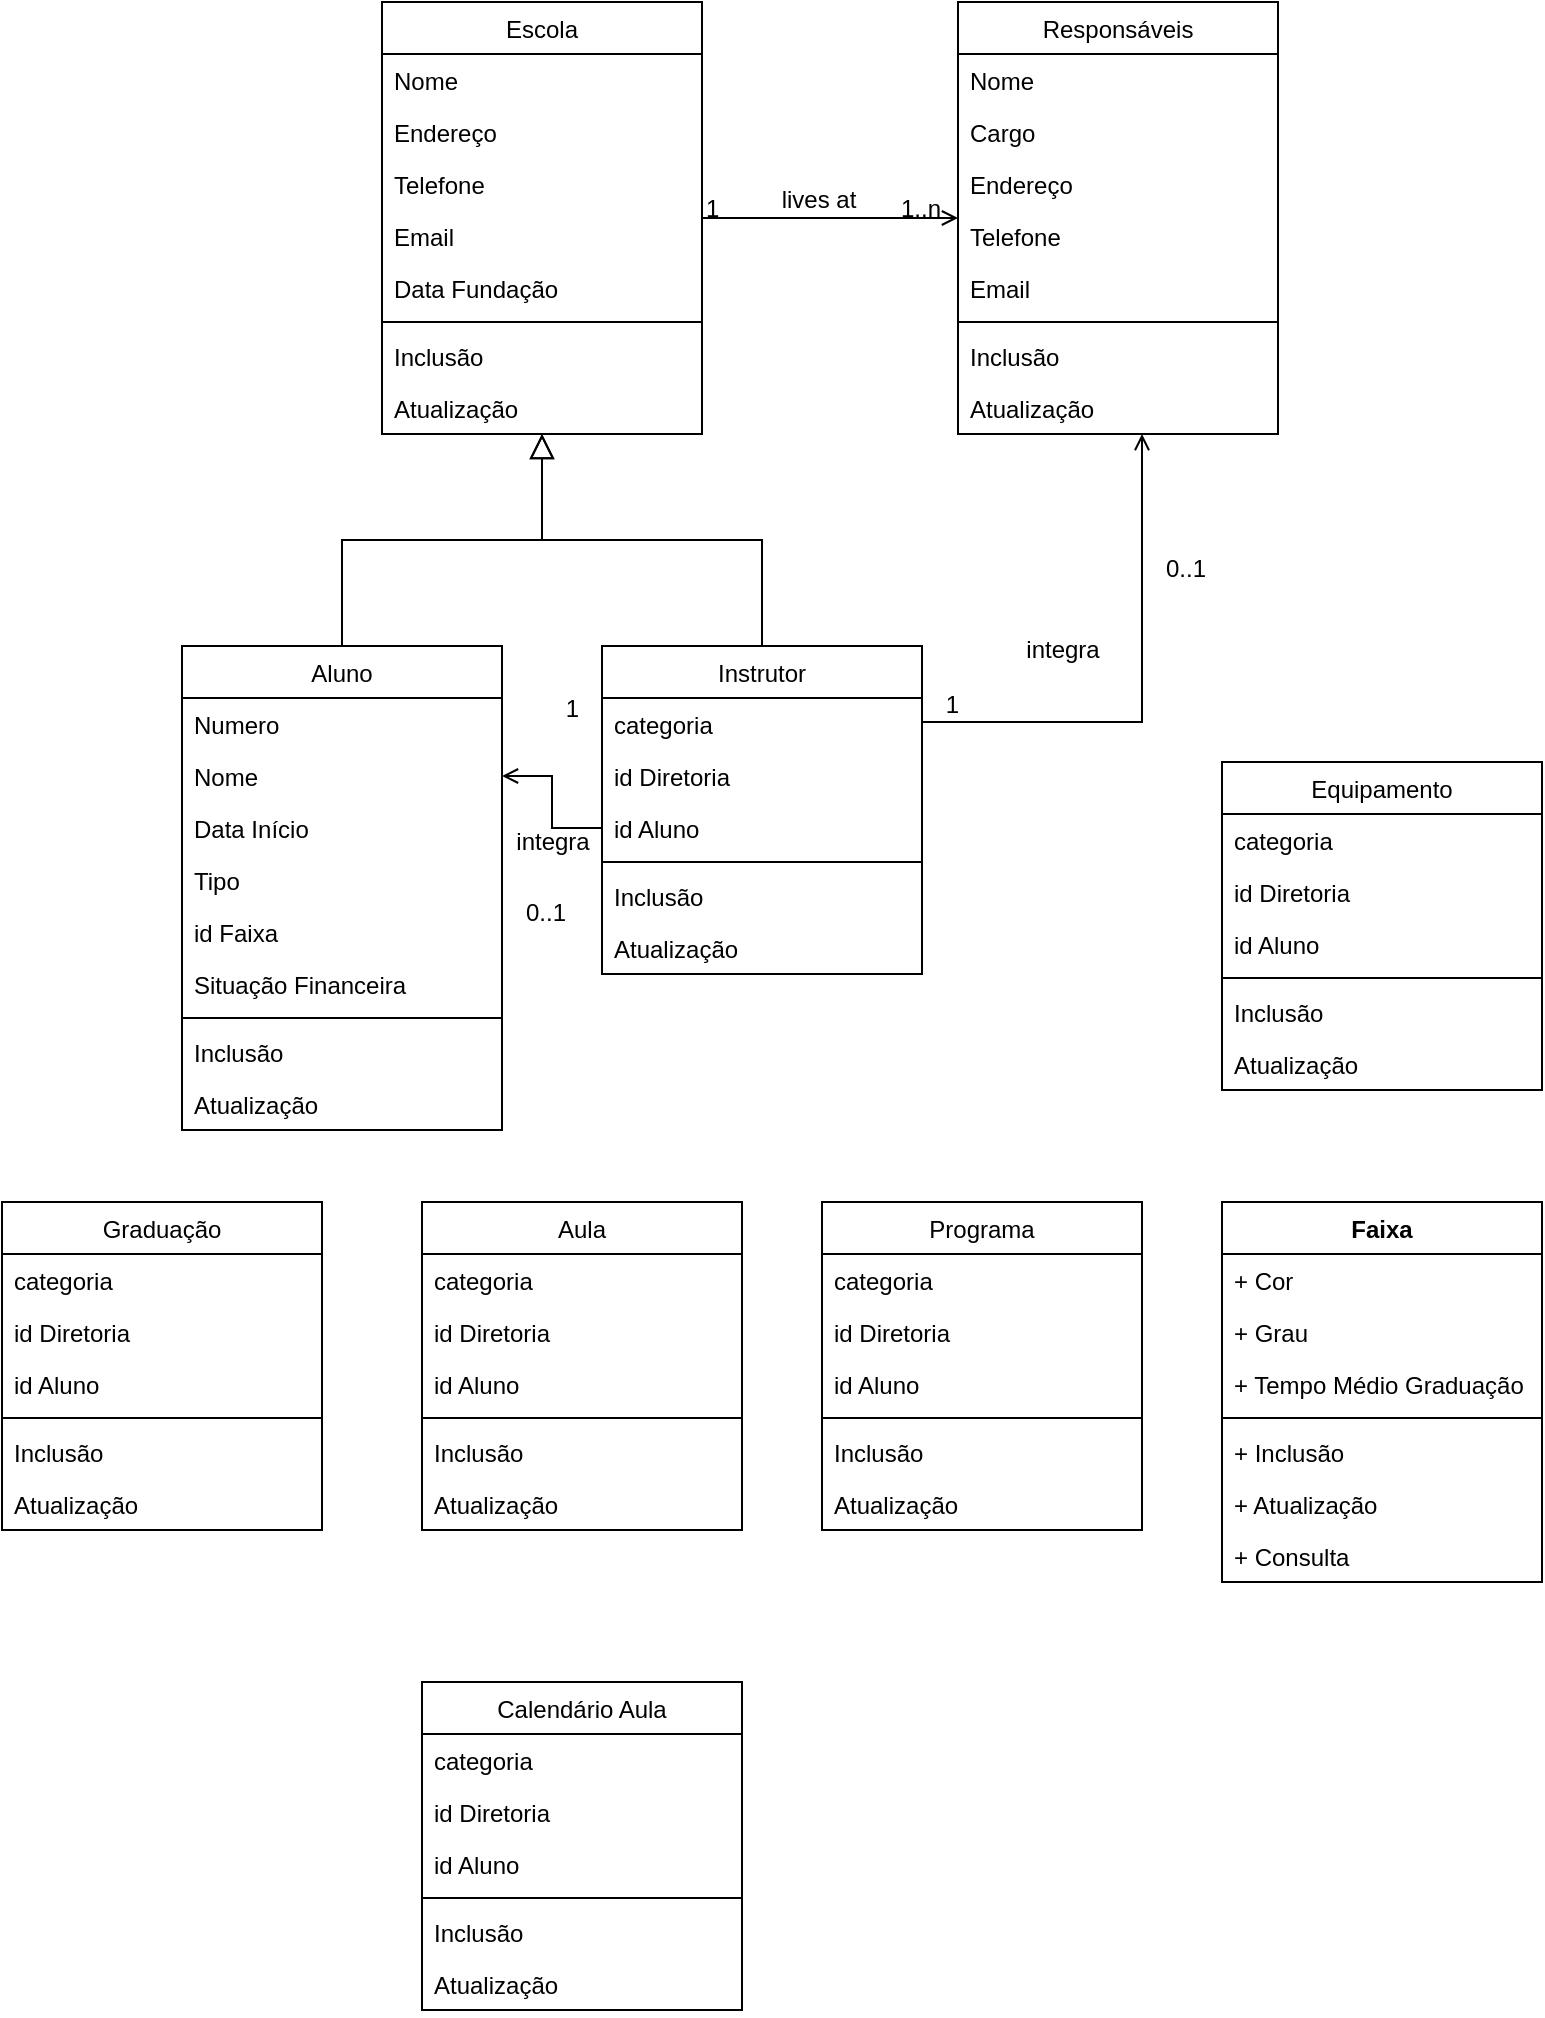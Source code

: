 <mxfile version="18.0.6" type="device"><diagram id="C5RBs43oDa-KdzZeNtuy" name="Page-1"><mxGraphModel dx="1102" dy="857" grid="1" gridSize="10" guides="1" tooltips="1" connect="1" arrows="1" fold="1" page="1" pageScale="1" pageWidth="827" pageHeight="1169" math="0" shadow="0"><root><mxCell id="WIyWlLk6GJQsqaUBKTNV-0"/><mxCell id="WIyWlLk6GJQsqaUBKTNV-1" parent="WIyWlLk6GJQsqaUBKTNV-0"/><mxCell id="zkfFHV4jXpPFQw0GAbJ--0" value="Escola" style="swimlane;fontStyle=0;align=center;verticalAlign=top;childLayout=stackLayout;horizontal=1;startSize=26;horizontalStack=0;resizeParent=1;resizeLast=0;collapsible=1;marginBottom=0;rounded=0;shadow=0;strokeWidth=1;" parent="WIyWlLk6GJQsqaUBKTNV-1" vertex="1"><mxGeometry x="220" y="120" width="160" height="216" as="geometry"><mxRectangle x="230" y="140" width="160" height="26" as="alternateBounds"/></mxGeometry></mxCell><mxCell id="zkfFHV4jXpPFQw0GAbJ--1" value="Nome" style="text;align=left;verticalAlign=top;spacingLeft=4;spacingRight=4;overflow=hidden;rotatable=0;points=[[0,0.5],[1,0.5]];portConstraint=eastwest;" parent="zkfFHV4jXpPFQw0GAbJ--0" vertex="1"><mxGeometry y="26" width="160" height="26" as="geometry"/></mxCell><mxCell id="zkfFHV4jXpPFQw0GAbJ--2" value="Endereço" style="text;align=left;verticalAlign=top;spacingLeft=4;spacingRight=4;overflow=hidden;rotatable=0;points=[[0,0.5],[1,0.5]];portConstraint=eastwest;rounded=0;shadow=0;html=0;" parent="zkfFHV4jXpPFQw0GAbJ--0" vertex="1"><mxGeometry y="52" width="160" height="26" as="geometry"/></mxCell><mxCell id="zkfFHV4jXpPFQw0GAbJ--3" value="Telefone" style="text;align=left;verticalAlign=top;spacingLeft=4;spacingRight=4;overflow=hidden;rotatable=0;points=[[0,0.5],[1,0.5]];portConstraint=eastwest;rounded=0;shadow=0;html=0;" parent="zkfFHV4jXpPFQw0GAbJ--0" vertex="1"><mxGeometry y="78" width="160" height="26" as="geometry"/></mxCell><mxCell id="xUo2ftf9a0GuHG7YRG0D-17" value="Email" style="text;align=left;verticalAlign=top;spacingLeft=4;spacingRight=4;overflow=hidden;rotatable=0;points=[[0,0.5],[1,0.5]];portConstraint=eastwest;rounded=0;shadow=0;html=0;" parent="zkfFHV4jXpPFQw0GAbJ--0" vertex="1"><mxGeometry y="104" width="160" height="26" as="geometry"/></mxCell><mxCell id="xUo2ftf9a0GuHG7YRG0D-16" value="Data Fundação" style="text;align=left;verticalAlign=top;spacingLeft=4;spacingRight=4;overflow=hidden;rotatable=0;points=[[0,0.5],[1,0.5]];portConstraint=eastwest;rounded=0;shadow=0;html=0;" parent="zkfFHV4jXpPFQw0GAbJ--0" vertex="1"><mxGeometry y="130" width="160" height="26" as="geometry"/></mxCell><mxCell id="zkfFHV4jXpPFQw0GAbJ--4" value="" style="line;html=1;strokeWidth=1;align=left;verticalAlign=middle;spacingTop=-1;spacingLeft=3;spacingRight=3;rotatable=0;labelPosition=right;points=[];portConstraint=eastwest;" parent="zkfFHV4jXpPFQw0GAbJ--0" vertex="1"><mxGeometry y="156" width="160" height="8" as="geometry"/></mxCell><mxCell id="xUo2ftf9a0GuHG7YRG0D-18" value="Inclusão" style="text;align=left;verticalAlign=top;spacingLeft=4;spacingRight=4;overflow=hidden;rotatable=0;points=[[0,0.5],[1,0.5]];portConstraint=eastwest;" parent="zkfFHV4jXpPFQw0GAbJ--0" vertex="1"><mxGeometry y="164" width="160" height="26" as="geometry"/></mxCell><mxCell id="zkfFHV4jXpPFQw0GAbJ--5" value="Atualização" style="text;align=left;verticalAlign=top;spacingLeft=4;spacingRight=4;overflow=hidden;rotatable=0;points=[[0,0.5],[1,0.5]];portConstraint=eastwest;" parent="zkfFHV4jXpPFQw0GAbJ--0" vertex="1"><mxGeometry y="190" width="160" height="26" as="geometry"/></mxCell><mxCell id="zkfFHV4jXpPFQw0GAbJ--6" value="Aluno" style="swimlane;fontStyle=0;align=center;verticalAlign=top;childLayout=stackLayout;horizontal=1;startSize=26;horizontalStack=0;resizeParent=1;resizeLast=0;collapsible=1;marginBottom=0;rounded=0;shadow=0;strokeWidth=1;" parent="WIyWlLk6GJQsqaUBKTNV-1" vertex="1"><mxGeometry x="120" y="442" width="160" height="242" as="geometry"><mxRectangle x="130" y="380" width="160" height="26" as="alternateBounds"/></mxGeometry></mxCell><mxCell id="zkfFHV4jXpPFQw0GAbJ--7" value="Numero" style="text;align=left;verticalAlign=top;spacingLeft=4;spacingRight=4;overflow=hidden;rotatable=0;points=[[0,0.5],[1,0.5]];portConstraint=eastwest;" parent="zkfFHV4jXpPFQw0GAbJ--6" vertex="1"><mxGeometry y="26" width="160" height="26" as="geometry"/></mxCell><mxCell id="zkfFHV4jXpPFQw0GAbJ--8" value="Nome" style="text;align=left;verticalAlign=top;spacingLeft=4;spacingRight=4;overflow=hidden;rotatable=0;points=[[0,0.5],[1,0.5]];portConstraint=eastwest;rounded=0;shadow=0;html=0;" parent="zkfFHV4jXpPFQw0GAbJ--6" vertex="1"><mxGeometry y="52" width="160" height="26" as="geometry"/></mxCell><mxCell id="xUo2ftf9a0GuHG7YRG0D-12" value="Data Início" style="text;align=left;verticalAlign=top;spacingLeft=4;spacingRight=4;overflow=hidden;rotatable=0;points=[[0,0.5],[1,0.5]];portConstraint=eastwest;rounded=0;shadow=0;html=0;" parent="zkfFHV4jXpPFQw0GAbJ--6" vertex="1"><mxGeometry y="78" width="160" height="26" as="geometry"/></mxCell><mxCell id="xUo2ftf9a0GuHG7YRG0D-14" value="Tipo" style="text;align=left;verticalAlign=top;spacingLeft=4;spacingRight=4;overflow=hidden;rotatable=0;points=[[0,0.5],[1,0.5]];portConstraint=eastwest;rounded=0;shadow=0;html=0;" parent="zkfFHV4jXpPFQw0GAbJ--6" vertex="1"><mxGeometry y="104" width="160" height="26" as="geometry"/></mxCell><mxCell id="xUo2ftf9a0GuHG7YRG0D-13" value="id Faixa" style="text;align=left;verticalAlign=top;spacingLeft=4;spacingRight=4;overflow=hidden;rotatable=0;points=[[0,0.5],[1,0.5]];portConstraint=eastwest;rounded=0;shadow=0;html=0;" parent="zkfFHV4jXpPFQw0GAbJ--6" vertex="1"><mxGeometry y="130" width="160" height="26" as="geometry"/></mxCell><mxCell id="xUo2ftf9a0GuHG7YRG0D-15" value="Situação Financeira" style="text;align=left;verticalAlign=top;spacingLeft=4;spacingRight=4;overflow=hidden;rotatable=0;points=[[0,0.5],[1,0.5]];portConstraint=eastwest;rounded=0;shadow=0;html=0;" parent="zkfFHV4jXpPFQw0GAbJ--6" vertex="1"><mxGeometry y="156" width="160" height="26" as="geometry"/></mxCell><mxCell id="zkfFHV4jXpPFQw0GAbJ--9" value="" style="line;html=1;strokeWidth=1;align=left;verticalAlign=middle;spacingTop=-1;spacingLeft=3;spacingRight=3;rotatable=0;labelPosition=right;points=[];portConstraint=eastwest;" parent="zkfFHV4jXpPFQw0GAbJ--6" vertex="1"><mxGeometry y="182" width="160" height="8" as="geometry"/></mxCell><mxCell id="zkfFHV4jXpPFQw0GAbJ--11" value="Inclusão" style="text;align=left;verticalAlign=top;spacingLeft=4;spacingRight=4;overflow=hidden;rotatable=0;points=[[0,0.5],[1,0.5]];portConstraint=eastwest;" parent="zkfFHV4jXpPFQw0GAbJ--6" vertex="1"><mxGeometry y="190" width="160" height="26" as="geometry"/></mxCell><mxCell id="zkfFHV4jXpPFQw0GAbJ--10" value="Atualização" style="text;align=left;verticalAlign=top;spacingLeft=4;spacingRight=4;overflow=hidden;rotatable=0;points=[[0,0.5],[1,0.5]];portConstraint=eastwest;fontStyle=0" parent="zkfFHV4jXpPFQw0GAbJ--6" vertex="1"><mxGeometry y="216" width="160" height="26" as="geometry"/></mxCell><mxCell id="zkfFHV4jXpPFQw0GAbJ--12" value="" style="endArrow=block;endSize=10;endFill=0;shadow=0;strokeWidth=1;rounded=0;edgeStyle=elbowEdgeStyle;elbow=vertical;" parent="WIyWlLk6GJQsqaUBKTNV-1" source="zkfFHV4jXpPFQw0GAbJ--6" target="zkfFHV4jXpPFQw0GAbJ--0" edge="1"><mxGeometry width="160" relative="1" as="geometry"><mxPoint x="200" y="203" as="sourcePoint"/><mxPoint x="200" y="203" as="targetPoint"/></mxGeometry></mxCell><mxCell id="zkfFHV4jXpPFQw0GAbJ--13" value="Instrutor" style="swimlane;fontStyle=0;align=center;verticalAlign=top;childLayout=stackLayout;horizontal=1;startSize=26;horizontalStack=0;resizeParent=1;resizeLast=0;collapsible=1;marginBottom=0;rounded=0;shadow=0;strokeWidth=1;" parent="WIyWlLk6GJQsqaUBKTNV-1" vertex="1"><mxGeometry x="330" y="442" width="160" height="164" as="geometry"><mxRectangle x="340" y="380" width="170" height="26" as="alternateBounds"/></mxGeometry></mxCell><mxCell id="xUo2ftf9a0GuHG7YRG0D-32" value="categoria" style="text;align=left;verticalAlign=top;spacingLeft=4;spacingRight=4;overflow=hidden;rotatable=0;points=[[0,0.5],[1,0.5]];portConstraint=eastwest;" parent="zkfFHV4jXpPFQw0GAbJ--13" vertex="1"><mxGeometry y="26" width="160" height="26" as="geometry"/></mxCell><mxCell id="xUo2ftf9a0GuHG7YRG0D-33" value="id Diretoria" style="text;align=left;verticalAlign=top;spacingLeft=4;spacingRight=4;overflow=hidden;rotatable=0;points=[[0,0.5],[1,0.5]];portConstraint=eastwest;" parent="zkfFHV4jXpPFQw0GAbJ--13" vertex="1"><mxGeometry y="52" width="160" height="26" as="geometry"/></mxCell><mxCell id="zkfFHV4jXpPFQw0GAbJ--14" value="id Aluno" style="text;align=left;verticalAlign=top;spacingLeft=4;spacingRight=4;overflow=hidden;rotatable=0;points=[[0,0.5],[1,0.5]];portConstraint=eastwest;" parent="zkfFHV4jXpPFQw0GAbJ--13" vertex="1"><mxGeometry y="78" width="160" height="26" as="geometry"/></mxCell><mxCell id="zkfFHV4jXpPFQw0GAbJ--15" value="" style="line;html=1;strokeWidth=1;align=left;verticalAlign=middle;spacingTop=-1;spacingLeft=3;spacingRight=3;rotatable=0;labelPosition=right;points=[];portConstraint=eastwest;" parent="zkfFHV4jXpPFQw0GAbJ--13" vertex="1"><mxGeometry y="104" width="160" height="8" as="geometry"/></mxCell><mxCell id="xUo2ftf9a0GuHG7YRG0D-19" value="Inclusão" style="text;align=left;verticalAlign=top;spacingLeft=4;spacingRight=4;overflow=hidden;rotatable=0;points=[[0,0.5],[1,0.5]];portConstraint=eastwest;" parent="zkfFHV4jXpPFQw0GAbJ--13" vertex="1"><mxGeometry y="112" width="160" height="26" as="geometry"/></mxCell><mxCell id="xUo2ftf9a0GuHG7YRG0D-20" value="Atualização" style="text;align=left;verticalAlign=top;spacingLeft=4;spacingRight=4;overflow=hidden;rotatable=0;points=[[0,0.5],[1,0.5]];portConstraint=eastwest;fontStyle=0" parent="zkfFHV4jXpPFQw0GAbJ--13" vertex="1"><mxGeometry y="138" width="160" height="26" as="geometry"/></mxCell><mxCell id="zkfFHV4jXpPFQw0GAbJ--16" value="" style="endArrow=block;endSize=10;endFill=0;shadow=0;strokeWidth=1;rounded=0;edgeStyle=elbowEdgeStyle;elbow=vertical;" parent="WIyWlLk6GJQsqaUBKTNV-1" source="zkfFHV4jXpPFQw0GAbJ--13" target="zkfFHV4jXpPFQw0GAbJ--0" edge="1"><mxGeometry width="160" relative="1" as="geometry"><mxPoint x="210" y="373" as="sourcePoint"/><mxPoint x="310" y="271" as="targetPoint"/></mxGeometry></mxCell><mxCell id="zkfFHV4jXpPFQw0GAbJ--17" value="Responsáveis" style="swimlane;fontStyle=0;align=center;verticalAlign=top;childLayout=stackLayout;horizontal=1;startSize=26;horizontalStack=0;resizeParent=1;resizeLast=0;collapsible=1;marginBottom=0;rounded=0;shadow=0;strokeWidth=1;" parent="WIyWlLk6GJQsqaUBKTNV-1" vertex="1"><mxGeometry x="508" y="120" width="160" height="216" as="geometry"><mxRectangle x="550" y="140" width="160" height="26" as="alternateBounds"/></mxGeometry></mxCell><mxCell id="zkfFHV4jXpPFQw0GAbJ--18" value="Nome" style="text;align=left;verticalAlign=top;spacingLeft=4;spacingRight=4;overflow=hidden;rotatable=0;points=[[0,0.5],[1,0.5]];portConstraint=eastwest;" parent="zkfFHV4jXpPFQw0GAbJ--17" vertex="1"><mxGeometry y="26" width="160" height="26" as="geometry"/></mxCell><mxCell id="zkfFHV4jXpPFQw0GAbJ--19" value="Cargo" style="text;align=left;verticalAlign=top;spacingLeft=4;spacingRight=4;overflow=hidden;rotatable=0;points=[[0,0.5],[1,0.5]];portConstraint=eastwest;rounded=0;shadow=0;html=0;" parent="zkfFHV4jXpPFQw0GAbJ--17" vertex="1"><mxGeometry y="52" width="160" height="26" as="geometry"/></mxCell><mxCell id="zkfFHV4jXpPFQw0GAbJ--20" value="Endereço" style="text;align=left;verticalAlign=top;spacingLeft=4;spacingRight=4;overflow=hidden;rotatable=0;points=[[0,0.5],[1,0.5]];portConstraint=eastwest;rounded=0;shadow=0;html=0;" parent="zkfFHV4jXpPFQw0GAbJ--17" vertex="1"><mxGeometry y="78" width="160" height="26" as="geometry"/></mxCell><mxCell id="zkfFHV4jXpPFQw0GAbJ--21" value="Telefone" style="text;align=left;verticalAlign=top;spacingLeft=4;spacingRight=4;overflow=hidden;rotatable=0;points=[[0,0.5],[1,0.5]];portConstraint=eastwest;rounded=0;shadow=0;html=0;" parent="zkfFHV4jXpPFQw0GAbJ--17" vertex="1"><mxGeometry y="104" width="160" height="26" as="geometry"/></mxCell><mxCell id="zkfFHV4jXpPFQw0GAbJ--22" value="Email" style="text;align=left;verticalAlign=top;spacingLeft=4;spacingRight=4;overflow=hidden;rotatable=0;points=[[0,0.5],[1,0.5]];portConstraint=eastwest;rounded=0;shadow=0;html=0;" parent="zkfFHV4jXpPFQw0GAbJ--17" vertex="1"><mxGeometry y="130" width="160" height="26" as="geometry"/></mxCell><mxCell id="zkfFHV4jXpPFQw0GAbJ--23" value="" style="line;html=1;strokeWidth=1;align=left;verticalAlign=middle;spacingTop=-1;spacingLeft=3;spacingRight=3;rotatable=0;labelPosition=right;points=[];portConstraint=eastwest;" parent="zkfFHV4jXpPFQw0GAbJ--17" vertex="1"><mxGeometry y="156" width="160" height="8" as="geometry"/></mxCell><mxCell id="xUo2ftf9a0GuHG7YRG0D-21" value="Inclusão" style="text;align=left;verticalAlign=top;spacingLeft=4;spacingRight=4;overflow=hidden;rotatable=0;points=[[0,0.5],[1,0.5]];portConstraint=eastwest;" parent="zkfFHV4jXpPFQw0GAbJ--17" vertex="1"><mxGeometry y="164" width="160" height="26" as="geometry"/></mxCell><mxCell id="xUo2ftf9a0GuHG7YRG0D-22" value="Atualização" style="text;align=left;verticalAlign=top;spacingLeft=4;spacingRight=4;overflow=hidden;rotatable=0;points=[[0,0.5],[1,0.5]];portConstraint=eastwest;" parent="zkfFHV4jXpPFQw0GAbJ--17" vertex="1"><mxGeometry y="190" width="160" height="26" as="geometry"/></mxCell><mxCell id="zkfFHV4jXpPFQw0GAbJ--26" value="" style="endArrow=open;shadow=0;strokeWidth=1;rounded=0;endFill=1;edgeStyle=elbowEdgeStyle;elbow=vertical;" parent="WIyWlLk6GJQsqaUBKTNV-1" source="zkfFHV4jXpPFQw0GAbJ--0" target="zkfFHV4jXpPFQw0GAbJ--17" edge="1"><mxGeometry x="0.5" y="41" relative="1" as="geometry"><mxPoint x="380" y="192" as="sourcePoint"/><mxPoint x="540" y="192" as="targetPoint"/><mxPoint x="-40" y="32" as="offset"/></mxGeometry></mxCell><mxCell id="zkfFHV4jXpPFQw0GAbJ--27" value="1" style="resizable=0;align=left;verticalAlign=bottom;labelBackgroundColor=none;fontSize=12;" parent="zkfFHV4jXpPFQw0GAbJ--26" connectable="0" vertex="1"><mxGeometry x="-1" relative="1" as="geometry"><mxPoint y="4" as="offset"/></mxGeometry></mxCell><mxCell id="zkfFHV4jXpPFQw0GAbJ--28" value="1..n" style="resizable=0;align=right;verticalAlign=bottom;labelBackgroundColor=none;fontSize=12;" parent="zkfFHV4jXpPFQw0GAbJ--26" connectable="0" vertex="1"><mxGeometry x="1" relative="1" as="geometry"><mxPoint x="-7" y="4" as="offset"/></mxGeometry></mxCell><mxCell id="zkfFHV4jXpPFQw0GAbJ--29" value="lives at" style="text;html=1;resizable=0;points=[];;align=center;verticalAlign=middle;labelBackgroundColor=none;rounded=0;shadow=0;strokeWidth=1;fontSize=12;" parent="zkfFHV4jXpPFQw0GAbJ--26" vertex="1" connectable="0"><mxGeometry x="0.5" y="49" relative="1" as="geometry"><mxPoint x="-38" y="40" as="offset"/></mxGeometry></mxCell><mxCell id="xUo2ftf9a0GuHG7YRG0D-3" value="" style="endArrow=open;shadow=0;strokeWidth=1;rounded=0;endFill=1;edgeStyle=elbowEdgeStyle;elbow=vertical;entryX=0.575;entryY=1;entryDx=0;entryDy=0;entryPerimeter=0;exitX=1;exitY=0.5;exitDx=0;exitDy=0;" parent="WIyWlLk6GJQsqaUBKTNV-1" source="zkfFHV4jXpPFQw0GAbJ--14" edge="1"><mxGeometry x="0.5" y="41" relative="1" as="geometry"><mxPoint x="480" y="430" as="sourcePoint"/><mxPoint x="600" y="336" as="targetPoint"/><mxPoint x="-40" y="32" as="offset"/><Array as="points"><mxPoint x="560" y="480"/></Array></mxGeometry></mxCell><mxCell id="xUo2ftf9a0GuHG7YRG0D-4" value="0..1" style="resizable=0;align=left;verticalAlign=bottom;labelBackgroundColor=none;fontSize=12;" parent="xUo2ftf9a0GuHG7YRG0D-3" connectable="0" vertex="1"><mxGeometry x="-1" relative="1" as="geometry"><mxPoint x="120" y="-121" as="offset"/></mxGeometry></mxCell><mxCell id="xUo2ftf9a0GuHG7YRG0D-5" value="1" style="resizable=0;align=right;verticalAlign=bottom;labelBackgroundColor=none;fontSize=12;" parent="xUo2ftf9a0GuHG7YRG0D-3" connectable="0" vertex="1"><mxGeometry x="1" relative="1" as="geometry"><mxPoint x="-90" y="144" as="offset"/></mxGeometry></mxCell><mxCell id="xUo2ftf9a0GuHG7YRG0D-6" value="integra" style="text;html=1;resizable=0;points=[];;align=center;verticalAlign=middle;labelBackgroundColor=none;rounded=0;shadow=0;strokeWidth=1;fontSize=12;" parent="xUo2ftf9a0GuHG7YRG0D-3" vertex="1" connectable="0"><mxGeometry x="0.5" y="49" relative="1" as="geometry"><mxPoint x="9" y="31" as="offset"/></mxGeometry></mxCell><mxCell id="xUo2ftf9a0GuHG7YRG0D-7" value="" style="endArrow=open;shadow=0;strokeWidth=1;rounded=0;endFill=1;edgeStyle=elbowEdgeStyle;elbow=vertical;exitX=0;exitY=0.5;exitDx=0;exitDy=0;entryX=1;entryY=0.5;entryDx=0;entryDy=0;" parent="WIyWlLk6GJQsqaUBKTNV-1" source="zkfFHV4jXpPFQw0GAbJ--14" target="zkfFHV4jXpPFQw0GAbJ--8" edge="1"><mxGeometry x="0.5" y="41" relative="1" as="geometry"><mxPoint x="400" y="209" as="sourcePoint"/><mxPoint x="528" y="209" as="targetPoint"/><mxPoint x="-40" y="32" as="offset"/></mxGeometry></mxCell><mxCell id="xUo2ftf9a0GuHG7YRG0D-8" value="0..1" style="resizable=0;align=left;verticalAlign=bottom;labelBackgroundColor=none;fontSize=12;" parent="xUo2ftf9a0GuHG7YRG0D-7" connectable="0" vertex="1"><mxGeometry x="-1" relative="1" as="geometry"><mxPoint x="-40" y="51" as="offset"/></mxGeometry></mxCell><mxCell id="xUo2ftf9a0GuHG7YRG0D-9" value="1" style="resizable=0;align=right;verticalAlign=bottom;labelBackgroundColor=none;fontSize=12;" parent="xUo2ftf9a0GuHG7YRG0D-7" connectable="0" vertex="1"><mxGeometry x="1" relative="1" as="geometry"><mxPoint x="40" y="-25" as="offset"/></mxGeometry></mxCell><mxCell id="xUo2ftf9a0GuHG7YRG0D-10" value="integra" style="text;html=1;resizable=0;points=[];;align=center;verticalAlign=middle;labelBackgroundColor=none;rounded=0;shadow=0;strokeWidth=1;fontSize=12;" parent="xUo2ftf9a0GuHG7YRG0D-7" vertex="1" connectable="0"><mxGeometry x="0.5" y="49" relative="1" as="geometry"><mxPoint x="6" y="-16" as="offset"/></mxGeometry></mxCell><mxCell id="xUo2ftf9a0GuHG7YRG0D-24" value="Faixa" style="swimlane;fontStyle=1;align=center;verticalAlign=top;childLayout=stackLayout;horizontal=1;startSize=26;horizontalStack=0;resizeParent=1;resizeParentMax=0;resizeLast=0;collapsible=1;marginBottom=0;" parent="WIyWlLk6GJQsqaUBKTNV-1" vertex="1"><mxGeometry x="640" y="720" width="160" height="190" as="geometry"><mxRectangle x="130" y="770" width="100" height="26" as="alternateBounds"/></mxGeometry></mxCell><mxCell id="xUo2ftf9a0GuHG7YRG0D-25" value="+ Cor" style="text;strokeColor=none;fillColor=none;align=left;verticalAlign=top;spacingLeft=4;spacingRight=4;overflow=hidden;rotatable=0;points=[[0,0.5],[1,0.5]];portConstraint=eastwest;" parent="xUo2ftf9a0GuHG7YRG0D-24" vertex="1"><mxGeometry y="26" width="160" height="26" as="geometry"/></mxCell><mxCell id="xUo2ftf9a0GuHG7YRG0D-29" value="+ Grau" style="text;strokeColor=none;fillColor=none;align=left;verticalAlign=top;spacingLeft=4;spacingRight=4;overflow=hidden;rotatable=0;points=[[0,0.5],[1,0.5]];portConstraint=eastwest;" parent="xUo2ftf9a0GuHG7YRG0D-24" vertex="1"><mxGeometry y="52" width="160" height="26" as="geometry"/></mxCell><mxCell id="xUo2ftf9a0GuHG7YRG0D-28" value="+ Tempo Médio Graduação" style="text;strokeColor=none;fillColor=none;align=left;verticalAlign=top;spacingLeft=4;spacingRight=4;overflow=hidden;rotatable=0;points=[[0,0.5],[1,0.5]];portConstraint=eastwest;" parent="xUo2ftf9a0GuHG7YRG0D-24" vertex="1"><mxGeometry y="78" width="160" height="26" as="geometry"/></mxCell><mxCell id="xUo2ftf9a0GuHG7YRG0D-26" value="" style="line;strokeWidth=1;fillColor=none;align=left;verticalAlign=middle;spacingTop=-1;spacingLeft=3;spacingRight=3;rotatable=0;labelPosition=right;points=[];portConstraint=eastwest;" parent="xUo2ftf9a0GuHG7YRG0D-24" vertex="1"><mxGeometry y="104" width="160" height="8" as="geometry"/></mxCell><mxCell id="xUo2ftf9a0GuHG7YRG0D-30" value="+ Inclusão" style="text;strokeColor=none;fillColor=none;align=left;verticalAlign=top;spacingLeft=4;spacingRight=4;overflow=hidden;rotatable=0;points=[[0,0.5],[1,0.5]];portConstraint=eastwest;" parent="xUo2ftf9a0GuHG7YRG0D-24" vertex="1"><mxGeometry y="112" width="160" height="26" as="geometry"/></mxCell><mxCell id="xUo2ftf9a0GuHG7YRG0D-27" value="+ Atualização" style="text;strokeColor=none;fillColor=none;align=left;verticalAlign=top;spacingLeft=4;spacingRight=4;overflow=hidden;rotatable=0;points=[[0,0.5],[1,0.5]];portConstraint=eastwest;" parent="xUo2ftf9a0GuHG7YRG0D-24" vertex="1"><mxGeometry y="138" width="160" height="26" as="geometry"/></mxCell><mxCell id="xUo2ftf9a0GuHG7YRG0D-31" value="+ Consulta" style="text;strokeColor=none;fillColor=none;align=left;verticalAlign=top;spacingLeft=4;spacingRight=4;overflow=hidden;rotatable=0;points=[[0,0.5],[1,0.5]];portConstraint=eastwest;" parent="xUo2ftf9a0GuHG7YRG0D-24" vertex="1"><mxGeometry y="164" width="160" height="26" as="geometry"/></mxCell><mxCell id="xUo2ftf9a0GuHG7YRG0D-34" value="Graduação" style="swimlane;fontStyle=0;align=center;verticalAlign=top;childLayout=stackLayout;horizontal=1;startSize=26;horizontalStack=0;resizeParent=1;resizeLast=0;collapsible=1;marginBottom=0;rounded=0;shadow=0;strokeWidth=1;" parent="WIyWlLk6GJQsqaUBKTNV-1" vertex="1"><mxGeometry x="30" y="720" width="160" height="164" as="geometry"><mxRectangle x="340" y="380" width="170" height="26" as="alternateBounds"/></mxGeometry></mxCell><mxCell id="xUo2ftf9a0GuHG7YRG0D-35" value="categoria" style="text;align=left;verticalAlign=top;spacingLeft=4;spacingRight=4;overflow=hidden;rotatable=0;points=[[0,0.5],[1,0.5]];portConstraint=eastwest;" parent="xUo2ftf9a0GuHG7YRG0D-34" vertex="1"><mxGeometry y="26" width="160" height="26" as="geometry"/></mxCell><mxCell id="xUo2ftf9a0GuHG7YRG0D-36" value="id Diretoria" style="text;align=left;verticalAlign=top;spacingLeft=4;spacingRight=4;overflow=hidden;rotatable=0;points=[[0,0.5],[1,0.5]];portConstraint=eastwest;" parent="xUo2ftf9a0GuHG7YRG0D-34" vertex="1"><mxGeometry y="52" width="160" height="26" as="geometry"/></mxCell><mxCell id="xUo2ftf9a0GuHG7YRG0D-37" value="id Aluno" style="text;align=left;verticalAlign=top;spacingLeft=4;spacingRight=4;overflow=hidden;rotatable=0;points=[[0,0.5],[1,0.5]];portConstraint=eastwest;" parent="xUo2ftf9a0GuHG7YRG0D-34" vertex="1"><mxGeometry y="78" width="160" height="26" as="geometry"/></mxCell><mxCell id="xUo2ftf9a0GuHG7YRG0D-38" value="" style="line;html=1;strokeWidth=1;align=left;verticalAlign=middle;spacingTop=-1;spacingLeft=3;spacingRight=3;rotatable=0;labelPosition=right;points=[];portConstraint=eastwest;" parent="xUo2ftf9a0GuHG7YRG0D-34" vertex="1"><mxGeometry y="104" width="160" height="8" as="geometry"/></mxCell><mxCell id="xUo2ftf9a0GuHG7YRG0D-39" value="Inclusão" style="text;align=left;verticalAlign=top;spacingLeft=4;spacingRight=4;overflow=hidden;rotatable=0;points=[[0,0.5],[1,0.5]];portConstraint=eastwest;" parent="xUo2ftf9a0GuHG7YRG0D-34" vertex="1"><mxGeometry y="112" width="160" height="26" as="geometry"/></mxCell><mxCell id="xUo2ftf9a0GuHG7YRG0D-40" value="Atualização" style="text;align=left;verticalAlign=top;spacingLeft=4;spacingRight=4;overflow=hidden;rotatable=0;points=[[0,0.5],[1,0.5]];portConstraint=eastwest;fontStyle=0" parent="xUo2ftf9a0GuHG7YRG0D-34" vertex="1"><mxGeometry y="138" width="160" height="26" as="geometry"/></mxCell><mxCell id="xUo2ftf9a0GuHG7YRG0D-41" value="Aula" style="swimlane;fontStyle=0;align=center;verticalAlign=top;childLayout=stackLayout;horizontal=1;startSize=26;horizontalStack=0;resizeParent=1;resizeLast=0;collapsible=1;marginBottom=0;rounded=0;shadow=0;strokeWidth=1;" parent="WIyWlLk6GJQsqaUBKTNV-1" vertex="1"><mxGeometry x="240" y="720" width="160" height="164" as="geometry"><mxRectangle x="340" y="380" width="170" height="26" as="alternateBounds"/></mxGeometry></mxCell><mxCell id="xUo2ftf9a0GuHG7YRG0D-42" value="categoria" style="text;align=left;verticalAlign=top;spacingLeft=4;spacingRight=4;overflow=hidden;rotatable=0;points=[[0,0.5],[1,0.5]];portConstraint=eastwest;" parent="xUo2ftf9a0GuHG7YRG0D-41" vertex="1"><mxGeometry y="26" width="160" height="26" as="geometry"/></mxCell><mxCell id="xUo2ftf9a0GuHG7YRG0D-43" value="id Diretoria" style="text;align=left;verticalAlign=top;spacingLeft=4;spacingRight=4;overflow=hidden;rotatable=0;points=[[0,0.5],[1,0.5]];portConstraint=eastwest;" parent="xUo2ftf9a0GuHG7YRG0D-41" vertex="1"><mxGeometry y="52" width="160" height="26" as="geometry"/></mxCell><mxCell id="xUo2ftf9a0GuHG7YRG0D-44" value="id Aluno" style="text;align=left;verticalAlign=top;spacingLeft=4;spacingRight=4;overflow=hidden;rotatable=0;points=[[0,0.5],[1,0.5]];portConstraint=eastwest;" parent="xUo2ftf9a0GuHG7YRG0D-41" vertex="1"><mxGeometry y="78" width="160" height="26" as="geometry"/></mxCell><mxCell id="xUo2ftf9a0GuHG7YRG0D-45" value="" style="line;html=1;strokeWidth=1;align=left;verticalAlign=middle;spacingTop=-1;spacingLeft=3;spacingRight=3;rotatable=0;labelPosition=right;points=[];portConstraint=eastwest;" parent="xUo2ftf9a0GuHG7YRG0D-41" vertex="1"><mxGeometry y="104" width="160" height="8" as="geometry"/></mxCell><mxCell id="xUo2ftf9a0GuHG7YRG0D-46" value="Inclusão" style="text;align=left;verticalAlign=top;spacingLeft=4;spacingRight=4;overflow=hidden;rotatable=0;points=[[0,0.5],[1,0.5]];portConstraint=eastwest;" parent="xUo2ftf9a0GuHG7YRG0D-41" vertex="1"><mxGeometry y="112" width="160" height="26" as="geometry"/></mxCell><mxCell id="xUo2ftf9a0GuHG7YRG0D-47" value="Atualização" style="text;align=left;verticalAlign=top;spacingLeft=4;spacingRight=4;overflow=hidden;rotatable=0;points=[[0,0.5],[1,0.5]];portConstraint=eastwest;fontStyle=0" parent="xUo2ftf9a0GuHG7YRG0D-41" vertex="1"><mxGeometry y="138" width="160" height="26" as="geometry"/></mxCell><mxCell id="xUo2ftf9a0GuHG7YRG0D-48" value="Programa" style="swimlane;fontStyle=0;align=center;verticalAlign=top;childLayout=stackLayout;horizontal=1;startSize=26;horizontalStack=0;resizeParent=1;resizeLast=0;collapsible=1;marginBottom=0;rounded=0;shadow=0;strokeWidth=1;" parent="WIyWlLk6GJQsqaUBKTNV-1" vertex="1"><mxGeometry x="440" y="720" width="160" height="164" as="geometry"><mxRectangle x="340" y="380" width="170" height="26" as="alternateBounds"/></mxGeometry></mxCell><mxCell id="xUo2ftf9a0GuHG7YRG0D-49" value="categoria" style="text;align=left;verticalAlign=top;spacingLeft=4;spacingRight=4;overflow=hidden;rotatable=0;points=[[0,0.5],[1,0.5]];portConstraint=eastwest;" parent="xUo2ftf9a0GuHG7YRG0D-48" vertex="1"><mxGeometry y="26" width="160" height="26" as="geometry"/></mxCell><mxCell id="xUo2ftf9a0GuHG7YRG0D-50" value="id Diretoria" style="text;align=left;verticalAlign=top;spacingLeft=4;spacingRight=4;overflow=hidden;rotatable=0;points=[[0,0.5],[1,0.5]];portConstraint=eastwest;" parent="xUo2ftf9a0GuHG7YRG0D-48" vertex="1"><mxGeometry y="52" width="160" height="26" as="geometry"/></mxCell><mxCell id="xUo2ftf9a0GuHG7YRG0D-51" value="id Aluno" style="text;align=left;verticalAlign=top;spacingLeft=4;spacingRight=4;overflow=hidden;rotatable=0;points=[[0,0.5],[1,0.5]];portConstraint=eastwest;" parent="xUo2ftf9a0GuHG7YRG0D-48" vertex="1"><mxGeometry y="78" width="160" height="26" as="geometry"/></mxCell><mxCell id="xUo2ftf9a0GuHG7YRG0D-52" value="" style="line;html=1;strokeWidth=1;align=left;verticalAlign=middle;spacingTop=-1;spacingLeft=3;spacingRight=3;rotatable=0;labelPosition=right;points=[];portConstraint=eastwest;" parent="xUo2ftf9a0GuHG7YRG0D-48" vertex="1"><mxGeometry y="104" width="160" height="8" as="geometry"/></mxCell><mxCell id="xUo2ftf9a0GuHG7YRG0D-53" value="Inclusão" style="text;align=left;verticalAlign=top;spacingLeft=4;spacingRight=4;overflow=hidden;rotatable=0;points=[[0,0.5],[1,0.5]];portConstraint=eastwest;" parent="xUo2ftf9a0GuHG7YRG0D-48" vertex="1"><mxGeometry y="112" width="160" height="26" as="geometry"/></mxCell><mxCell id="xUo2ftf9a0GuHG7YRG0D-54" value="Atualização" style="text;align=left;verticalAlign=top;spacingLeft=4;spacingRight=4;overflow=hidden;rotatable=0;points=[[0,0.5],[1,0.5]];portConstraint=eastwest;fontStyle=0" parent="xUo2ftf9a0GuHG7YRG0D-48" vertex="1"><mxGeometry y="138" width="160" height="26" as="geometry"/></mxCell><mxCell id="xUo2ftf9a0GuHG7YRG0D-55" value="Equipamento" style="swimlane;fontStyle=0;align=center;verticalAlign=top;childLayout=stackLayout;horizontal=1;startSize=26;horizontalStack=0;resizeParent=1;resizeLast=0;collapsible=1;marginBottom=0;rounded=0;shadow=0;strokeWidth=1;" parent="WIyWlLk6GJQsqaUBKTNV-1" vertex="1"><mxGeometry x="640" y="500" width="160" height="164" as="geometry"><mxRectangle x="340" y="380" width="170" height="26" as="alternateBounds"/></mxGeometry></mxCell><mxCell id="xUo2ftf9a0GuHG7YRG0D-56" value="categoria" style="text;align=left;verticalAlign=top;spacingLeft=4;spacingRight=4;overflow=hidden;rotatable=0;points=[[0,0.5],[1,0.5]];portConstraint=eastwest;" parent="xUo2ftf9a0GuHG7YRG0D-55" vertex="1"><mxGeometry y="26" width="160" height="26" as="geometry"/></mxCell><mxCell id="xUo2ftf9a0GuHG7YRG0D-57" value="id Diretoria" style="text;align=left;verticalAlign=top;spacingLeft=4;spacingRight=4;overflow=hidden;rotatable=0;points=[[0,0.5],[1,0.5]];portConstraint=eastwest;" parent="xUo2ftf9a0GuHG7YRG0D-55" vertex="1"><mxGeometry y="52" width="160" height="26" as="geometry"/></mxCell><mxCell id="xUo2ftf9a0GuHG7YRG0D-58" value="id Aluno" style="text;align=left;verticalAlign=top;spacingLeft=4;spacingRight=4;overflow=hidden;rotatable=0;points=[[0,0.5],[1,0.5]];portConstraint=eastwest;" parent="xUo2ftf9a0GuHG7YRG0D-55" vertex="1"><mxGeometry y="78" width="160" height="26" as="geometry"/></mxCell><mxCell id="xUo2ftf9a0GuHG7YRG0D-59" value="" style="line;html=1;strokeWidth=1;align=left;verticalAlign=middle;spacingTop=-1;spacingLeft=3;spacingRight=3;rotatable=0;labelPosition=right;points=[];portConstraint=eastwest;" parent="xUo2ftf9a0GuHG7YRG0D-55" vertex="1"><mxGeometry y="104" width="160" height="8" as="geometry"/></mxCell><mxCell id="xUo2ftf9a0GuHG7YRG0D-60" value="Inclusão" style="text;align=left;verticalAlign=top;spacingLeft=4;spacingRight=4;overflow=hidden;rotatable=0;points=[[0,0.5],[1,0.5]];portConstraint=eastwest;" parent="xUo2ftf9a0GuHG7YRG0D-55" vertex="1"><mxGeometry y="112" width="160" height="26" as="geometry"/></mxCell><mxCell id="xUo2ftf9a0GuHG7YRG0D-61" value="Atualização" style="text;align=left;verticalAlign=top;spacingLeft=4;spacingRight=4;overflow=hidden;rotatable=0;points=[[0,0.5],[1,0.5]];portConstraint=eastwest;fontStyle=0" parent="xUo2ftf9a0GuHG7YRG0D-55" vertex="1"><mxGeometry y="138" width="160" height="26" as="geometry"/></mxCell><mxCell id="xUo2ftf9a0GuHG7YRG0D-62" value="Calendário Aula" style="swimlane;fontStyle=0;align=center;verticalAlign=top;childLayout=stackLayout;horizontal=1;startSize=26;horizontalStack=0;resizeParent=1;resizeLast=0;collapsible=1;marginBottom=0;rounded=0;shadow=0;strokeWidth=1;" parent="WIyWlLk6GJQsqaUBKTNV-1" vertex="1"><mxGeometry x="240" y="960" width="160" height="164" as="geometry"><mxRectangle x="340" y="380" width="170" height="26" as="alternateBounds"/></mxGeometry></mxCell><mxCell id="xUo2ftf9a0GuHG7YRG0D-63" value="categoria" style="text;align=left;verticalAlign=top;spacingLeft=4;spacingRight=4;overflow=hidden;rotatable=0;points=[[0,0.5],[1,0.5]];portConstraint=eastwest;" parent="xUo2ftf9a0GuHG7YRG0D-62" vertex="1"><mxGeometry y="26" width="160" height="26" as="geometry"/></mxCell><mxCell id="xUo2ftf9a0GuHG7YRG0D-64" value="id Diretoria" style="text;align=left;verticalAlign=top;spacingLeft=4;spacingRight=4;overflow=hidden;rotatable=0;points=[[0,0.5],[1,0.5]];portConstraint=eastwest;" parent="xUo2ftf9a0GuHG7YRG0D-62" vertex="1"><mxGeometry y="52" width="160" height="26" as="geometry"/></mxCell><mxCell id="xUo2ftf9a0GuHG7YRG0D-65" value="id Aluno" style="text;align=left;verticalAlign=top;spacingLeft=4;spacingRight=4;overflow=hidden;rotatable=0;points=[[0,0.5],[1,0.5]];portConstraint=eastwest;" parent="xUo2ftf9a0GuHG7YRG0D-62" vertex="1"><mxGeometry y="78" width="160" height="26" as="geometry"/></mxCell><mxCell id="xUo2ftf9a0GuHG7YRG0D-66" value="" style="line;html=1;strokeWidth=1;align=left;verticalAlign=middle;spacingTop=-1;spacingLeft=3;spacingRight=3;rotatable=0;labelPosition=right;points=[];portConstraint=eastwest;" parent="xUo2ftf9a0GuHG7YRG0D-62" vertex="1"><mxGeometry y="104" width="160" height="8" as="geometry"/></mxCell><mxCell id="xUo2ftf9a0GuHG7YRG0D-67" value="Inclusão" style="text;align=left;verticalAlign=top;spacingLeft=4;spacingRight=4;overflow=hidden;rotatable=0;points=[[0,0.5],[1,0.5]];portConstraint=eastwest;" parent="xUo2ftf9a0GuHG7YRG0D-62" vertex="1"><mxGeometry y="112" width="160" height="26" as="geometry"/></mxCell><mxCell id="xUo2ftf9a0GuHG7YRG0D-68" value="Atualização" style="text;align=left;verticalAlign=top;spacingLeft=4;spacingRight=4;overflow=hidden;rotatable=0;points=[[0,0.5],[1,0.5]];portConstraint=eastwest;fontStyle=0" parent="xUo2ftf9a0GuHG7YRG0D-62" vertex="1"><mxGeometry y="138" width="160" height="26" as="geometry"/></mxCell></root></mxGraphModel></diagram></mxfile>